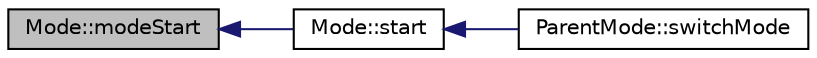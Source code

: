 digraph "Mode::modeStart"
{
  edge [fontname="Helvetica",fontsize="10",labelfontname="Helvetica",labelfontsize="10"];
  node [fontname="Helvetica",fontsize="10",shape=record];
  rankdir="LR";
  Node5 [label="Mode::modeStart",height=0.2,width=0.4,color="black", fillcolor="grey75", style="filled", fontcolor="black"];
  Node5 -> Node6 [dir="back",color="midnightblue",fontsize="10",style="solid",fontname="Helvetica"];
  Node6 [label="Mode::start",height=0.2,width=0.4,color="black", fillcolor="white", style="filled",URL="$classMode.html#ae78f0051b444b4389eaf984b8a3a4e78",tooltip="To be called when switching to this mode. "];
  Node6 -> Node7 [dir="back",color="midnightblue",fontsize="10",style="solid",fontname="Helvetica"];
  Node7 [label="ParentMode::switchMode",height=0.2,width=0.4,color="black", fillcolor="white", style="filled",URL="$classParentMode.html#ade4f1473efd9fd796d8c38c5963b08bb"];
}
